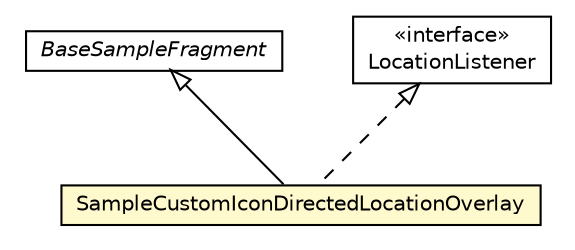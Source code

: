 #!/usr/local/bin/dot
#
# Class diagram 
# Generated by UMLGraph version R5_6-24-gf6e263 (http://www.umlgraph.org/)
#

digraph G {
	edge [fontname="Helvetica",fontsize=10,labelfontname="Helvetica",labelfontsize=10];
	node [fontname="Helvetica",fontsize=10,shape=plaintext];
	nodesep=0.25;
	ranksep=0.5;
	// org.osmdroid.samplefragments.BaseSampleFragment
	c2151 [label=<<table title="org.osmdroid.samplefragments.BaseSampleFragment" border="0" cellborder="1" cellspacing="0" cellpadding="2" port="p" href="./BaseSampleFragment.html">
		<tr><td><table border="0" cellspacing="0" cellpadding="1">
<tr><td align="center" balign="center"><font face="Helvetica-Oblique"> BaseSampleFragment </font></td></tr>
		</table></td></tr>
		</table>>, URL="./BaseSampleFragment.html", fontname="Helvetica", fontcolor="black", fontsize=10.0];
	// org.osmdroid.samplefragments.SampleCustomIconDirectedLocationOverlay
	c2162 [label=<<table title="org.osmdroid.samplefragments.SampleCustomIconDirectedLocationOverlay" border="0" cellborder="1" cellspacing="0" cellpadding="2" port="p" bgcolor="lemonChiffon" href="./SampleCustomIconDirectedLocationOverlay.html">
		<tr><td><table border="0" cellspacing="0" cellpadding="1">
<tr><td align="center" balign="center"> SampleCustomIconDirectedLocationOverlay </td></tr>
		</table></td></tr>
		</table>>, URL="./SampleCustomIconDirectedLocationOverlay.html", fontname="Helvetica", fontcolor="black", fontsize=10.0];
	//org.osmdroid.samplefragments.SampleCustomIconDirectedLocationOverlay extends org.osmdroid.samplefragments.BaseSampleFragment
	c2151:p -> c2162:p [dir=back,arrowtail=empty];
	//org.osmdroid.samplefragments.SampleCustomIconDirectedLocationOverlay implements android.location.LocationListener
	c2198:p -> c2162:p [dir=back,arrowtail=empty,style=dashed];
	// android.location.LocationListener
	c2198 [label=<<table title="android.location.LocationListener" border="0" cellborder="1" cellspacing="0" cellpadding="2" port="p" href="http://java.sun.com/j2se/1.4.2/docs/api/android/location/LocationListener.html">
		<tr><td><table border="0" cellspacing="0" cellpadding="1">
<tr><td align="center" balign="center"> &#171;interface&#187; </td></tr>
<tr><td align="center" balign="center"> LocationListener </td></tr>
		</table></td></tr>
		</table>>, URL="http://java.sun.com/j2se/1.4.2/docs/api/android/location/LocationListener.html", fontname="Helvetica", fontcolor="black", fontsize=10.0];
}

